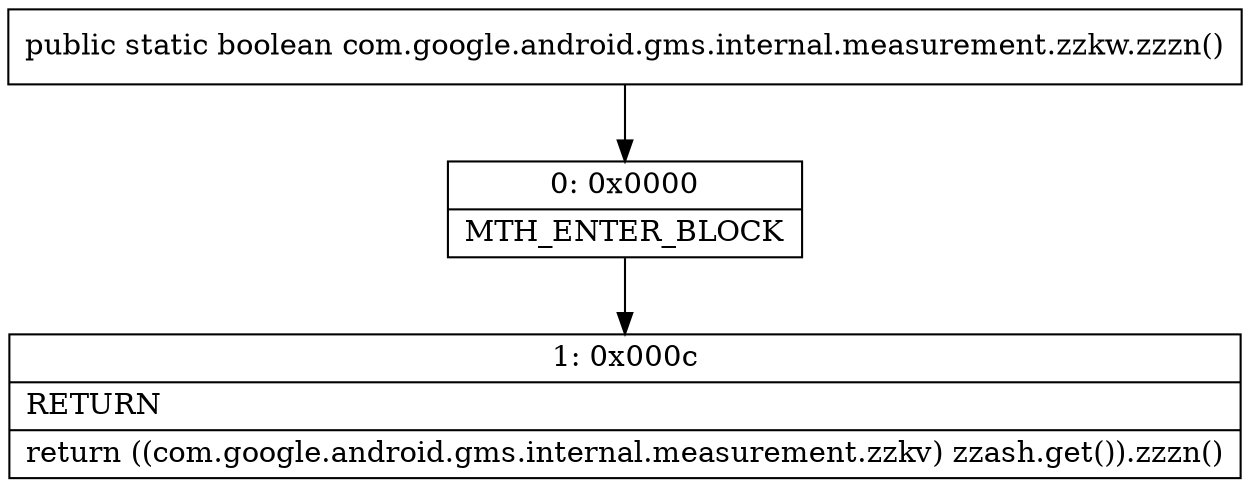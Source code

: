 digraph "CFG forcom.google.android.gms.internal.measurement.zzkw.zzzn()Z" {
Node_0 [shape=record,label="{0\:\ 0x0000|MTH_ENTER_BLOCK\l}"];
Node_1 [shape=record,label="{1\:\ 0x000c|RETURN\l|return ((com.google.android.gms.internal.measurement.zzkv) zzash.get()).zzzn()\l}"];
MethodNode[shape=record,label="{public static boolean com.google.android.gms.internal.measurement.zzkw.zzzn() }"];
MethodNode -> Node_0;
Node_0 -> Node_1;
}

